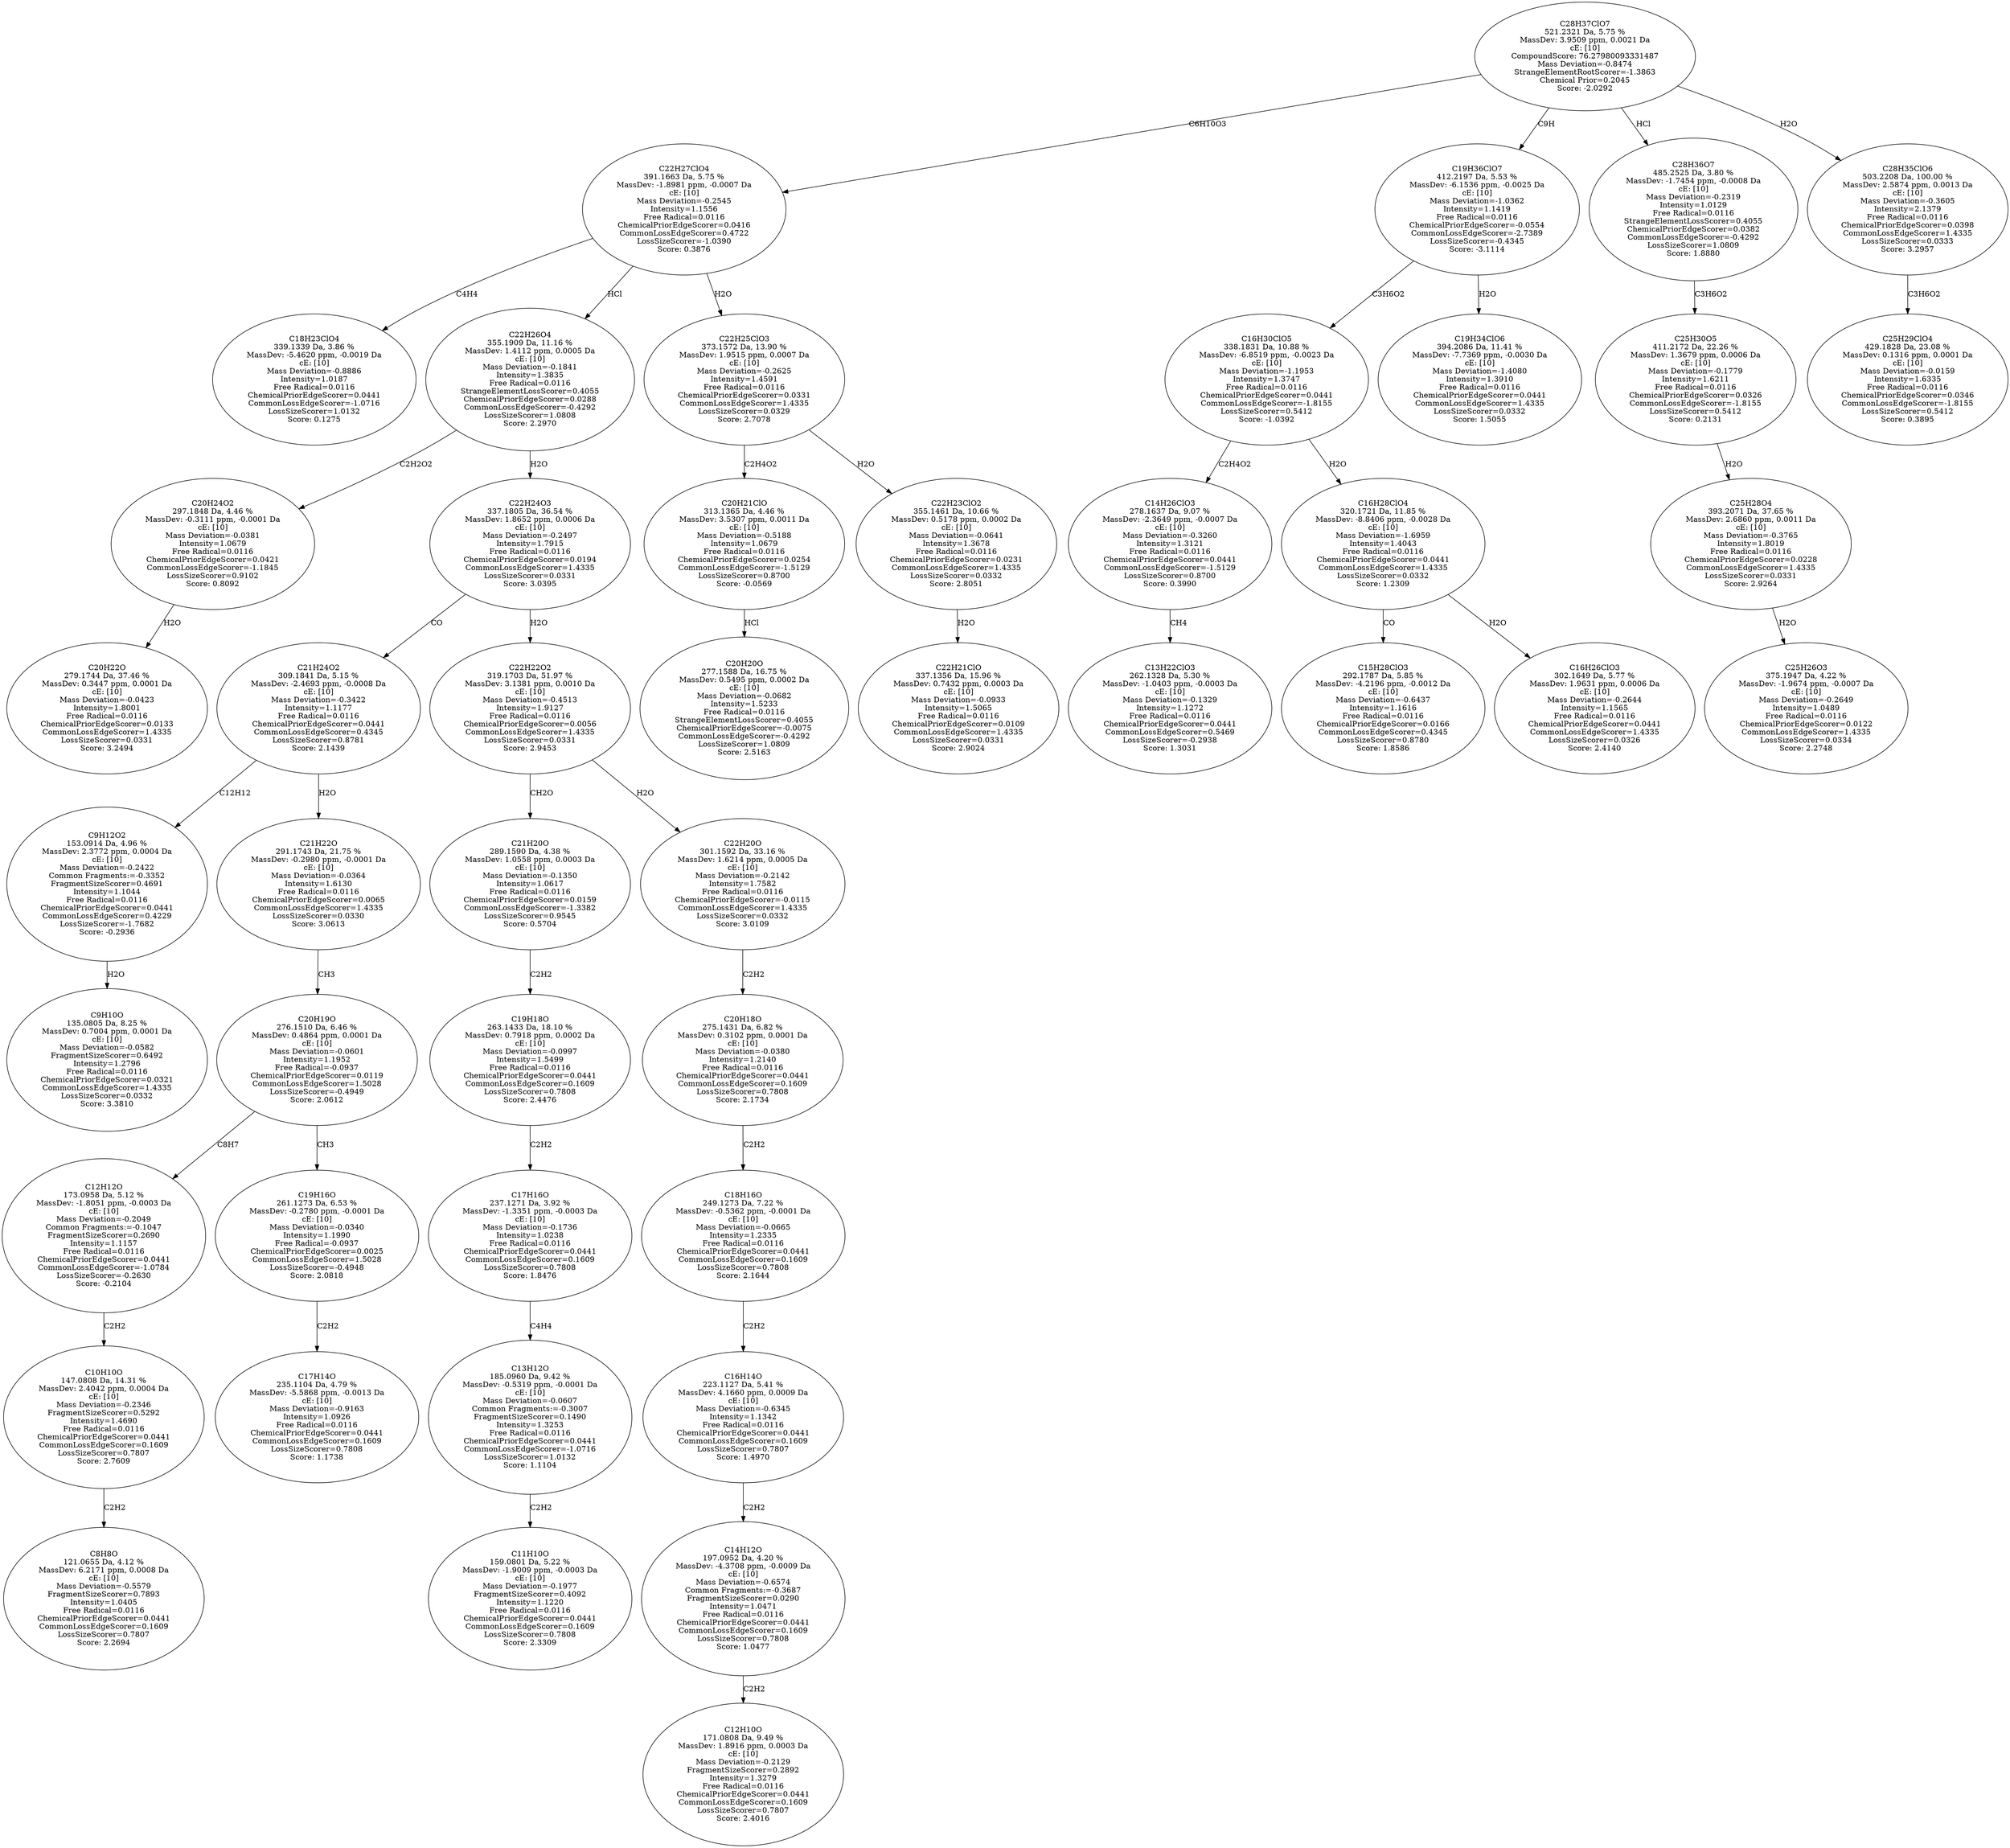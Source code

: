strict digraph {
v1 [label="C18H23ClO4\n339.1339 Da, 3.86 %\nMassDev: -5.4620 ppm, -0.0019 Da\ncE: [10]\nMass Deviation=-0.8886\nIntensity=1.0187\nFree Radical=0.0116\nChemicalPriorEdgeScorer=0.0441\nCommonLossEdgeScorer=-1.0716\nLossSizeScorer=1.0132\nScore: 0.1275"];
v2 [label="C20H22O\n279.1744 Da, 37.46 %\nMassDev: 0.3447 ppm, 0.0001 Da\ncE: [10]\nMass Deviation=-0.0423\nIntensity=1.8001\nFree Radical=0.0116\nChemicalPriorEdgeScorer=0.0133\nCommonLossEdgeScorer=1.4335\nLossSizeScorer=0.0331\nScore: 3.2494"];
v3 [label="C20H24O2\n297.1848 Da, 4.46 %\nMassDev: -0.3111 ppm, -0.0001 Da\ncE: [10]\nMass Deviation=-0.0381\nIntensity=1.0679\nFree Radical=0.0116\nChemicalPriorEdgeScorer=0.0421\nCommonLossEdgeScorer=-1.1845\nLossSizeScorer=0.9102\nScore: 0.8092"];
v4 [label="C9H10O\n135.0805 Da, 8.25 %\nMassDev: 0.7004 ppm, 0.0001 Da\ncE: [10]\nMass Deviation=-0.0582\nFragmentSizeScorer=0.6492\nIntensity=1.2796\nFree Radical=0.0116\nChemicalPriorEdgeScorer=0.0321\nCommonLossEdgeScorer=1.4335\nLossSizeScorer=0.0332\nScore: 3.3810"];
v5 [label="C9H12O2\n153.0914 Da, 4.96 %\nMassDev: 2.3772 ppm, 0.0004 Da\ncE: [10]\nMass Deviation=-0.2422\nCommon Fragments:=-0.3352\nFragmentSizeScorer=0.4691\nIntensity=1.1044\nFree Radical=0.0116\nChemicalPriorEdgeScorer=0.0441\nCommonLossEdgeScorer=0.4229\nLossSizeScorer=-1.7682\nScore: -0.2936"];
v6 [label="C8H8O\n121.0655 Da, 4.12 %\nMassDev: 6.2171 ppm, 0.0008 Da\ncE: [10]\nMass Deviation=-0.5579\nFragmentSizeScorer=0.7893\nIntensity=1.0405\nFree Radical=0.0116\nChemicalPriorEdgeScorer=0.0441\nCommonLossEdgeScorer=0.1609\nLossSizeScorer=0.7807\nScore: 2.2694"];
v7 [label="C10H10O\n147.0808 Da, 14.31 %\nMassDev: 2.4042 ppm, 0.0004 Da\ncE: [10]\nMass Deviation=-0.2346\nFragmentSizeScorer=0.5292\nIntensity=1.4690\nFree Radical=0.0116\nChemicalPriorEdgeScorer=0.0441\nCommonLossEdgeScorer=0.1609\nLossSizeScorer=0.7807\nScore: 2.7609"];
v8 [label="C12H12O\n173.0958 Da, 5.12 %\nMassDev: -1.8051 ppm, -0.0003 Da\ncE: [10]\nMass Deviation=-0.2049\nCommon Fragments:=-0.1047\nFragmentSizeScorer=0.2690\nIntensity=1.1157\nFree Radical=0.0116\nChemicalPriorEdgeScorer=0.0441\nCommonLossEdgeScorer=-1.0784\nLossSizeScorer=-0.2630\nScore: -0.2104"];
v9 [label="C17H14O\n235.1104 Da, 4.79 %\nMassDev: -5.5868 ppm, -0.0013 Da\ncE: [10]\nMass Deviation=-0.9163\nIntensity=1.0926\nFree Radical=0.0116\nChemicalPriorEdgeScorer=0.0441\nCommonLossEdgeScorer=0.1609\nLossSizeScorer=0.7808\nScore: 1.1738"];
v10 [label="C19H16O\n261.1273 Da, 6.53 %\nMassDev: -0.2780 ppm, -0.0001 Da\ncE: [10]\nMass Deviation=-0.0340\nIntensity=1.1990\nFree Radical=-0.0937\nChemicalPriorEdgeScorer=0.0025\nCommonLossEdgeScorer=1.5028\nLossSizeScorer=-0.4948\nScore: 2.0818"];
v11 [label="C20H19O\n276.1510 Da, 6.46 %\nMassDev: 0.4864 ppm, 0.0001 Da\ncE: [10]\nMass Deviation=-0.0601\nIntensity=1.1952\nFree Radical=-0.0937\nChemicalPriorEdgeScorer=0.0119\nCommonLossEdgeScorer=1.5028\nLossSizeScorer=-0.4949\nScore: 2.0612"];
v12 [label="C21H22O\n291.1743 Da, 21.75 %\nMassDev: -0.2980 ppm, -0.0001 Da\ncE: [10]\nMass Deviation=-0.0364\nIntensity=1.6130\nFree Radical=0.0116\nChemicalPriorEdgeScorer=0.0065\nCommonLossEdgeScorer=1.4335\nLossSizeScorer=0.0330\nScore: 3.0613"];
v13 [label="C21H24O2\n309.1841 Da, 5.15 %\nMassDev: -2.4693 ppm, -0.0008 Da\ncE: [10]\nMass Deviation=-0.3422\nIntensity=1.1177\nFree Radical=0.0116\nChemicalPriorEdgeScorer=0.0441\nCommonLossEdgeScorer=0.4345\nLossSizeScorer=0.8781\nScore: 2.1439"];
v14 [label="C11H10O\n159.0801 Da, 5.22 %\nMassDev: -1.9009 ppm, -0.0003 Da\ncE: [10]\nMass Deviation=-0.1977\nFragmentSizeScorer=0.4092\nIntensity=1.1220\nFree Radical=0.0116\nChemicalPriorEdgeScorer=0.0441\nCommonLossEdgeScorer=0.1609\nLossSizeScorer=0.7808\nScore: 2.3309"];
v15 [label="C13H12O\n185.0960 Da, 9.42 %\nMassDev: -0.5319 ppm, -0.0001 Da\ncE: [10]\nMass Deviation=-0.0607\nCommon Fragments:=-0.3007\nFragmentSizeScorer=0.1490\nIntensity=1.3253\nFree Radical=0.0116\nChemicalPriorEdgeScorer=0.0441\nCommonLossEdgeScorer=-1.0716\nLossSizeScorer=1.0132\nScore: 1.1104"];
v16 [label="C17H16O\n237.1271 Da, 3.92 %\nMassDev: -1.3351 ppm, -0.0003 Da\ncE: [10]\nMass Deviation=-0.1736\nIntensity=1.0238\nFree Radical=0.0116\nChemicalPriorEdgeScorer=0.0441\nCommonLossEdgeScorer=0.1609\nLossSizeScorer=0.7808\nScore: 1.8476"];
v17 [label="C19H18O\n263.1433 Da, 18.10 %\nMassDev: 0.7918 ppm, 0.0002 Da\ncE: [10]\nMass Deviation=-0.0997\nIntensity=1.5499\nFree Radical=0.0116\nChemicalPriorEdgeScorer=0.0441\nCommonLossEdgeScorer=0.1609\nLossSizeScorer=0.7808\nScore: 2.4476"];
v18 [label="C21H20O\n289.1590 Da, 4.38 %\nMassDev: 1.0558 ppm, 0.0003 Da\ncE: [10]\nMass Deviation=-0.1350\nIntensity=1.0617\nFree Radical=0.0116\nChemicalPriorEdgeScorer=0.0159\nCommonLossEdgeScorer=-1.3382\nLossSizeScorer=0.9545\nScore: 0.5704"];
v19 [label="C12H10O\n171.0808 Da, 9.49 %\nMassDev: 1.8916 ppm, 0.0003 Da\ncE: [10]\nMass Deviation=-0.2129\nFragmentSizeScorer=0.2892\nIntensity=1.3279\nFree Radical=0.0116\nChemicalPriorEdgeScorer=0.0441\nCommonLossEdgeScorer=0.1609\nLossSizeScorer=0.7807\nScore: 2.4016"];
v20 [label="C14H12O\n197.0952 Da, 4.20 %\nMassDev: -4.3708 ppm, -0.0009 Da\ncE: [10]\nMass Deviation=-0.6574\nCommon Fragments:=-0.3687\nFragmentSizeScorer=0.0290\nIntensity=1.0471\nFree Radical=0.0116\nChemicalPriorEdgeScorer=0.0441\nCommonLossEdgeScorer=0.1609\nLossSizeScorer=0.7808\nScore: 1.0477"];
v21 [label="C16H14O\n223.1127 Da, 5.41 %\nMassDev: 4.1660 ppm, 0.0009 Da\ncE: [10]\nMass Deviation=-0.6345\nIntensity=1.1342\nFree Radical=0.0116\nChemicalPriorEdgeScorer=0.0441\nCommonLossEdgeScorer=0.1609\nLossSizeScorer=0.7807\nScore: 1.4970"];
v22 [label="C18H16O\n249.1273 Da, 7.22 %\nMassDev: -0.5362 ppm, -0.0001 Da\ncE: [10]\nMass Deviation=-0.0665\nIntensity=1.2335\nFree Radical=0.0116\nChemicalPriorEdgeScorer=0.0441\nCommonLossEdgeScorer=0.1609\nLossSizeScorer=0.7808\nScore: 2.1644"];
v23 [label="C20H18O\n275.1431 Da, 6.82 %\nMassDev: 0.3102 ppm, 0.0001 Da\ncE: [10]\nMass Deviation=-0.0380\nIntensity=1.2140\nFree Radical=0.0116\nChemicalPriorEdgeScorer=0.0441\nCommonLossEdgeScorer=0.1609\nLossSizeScorer=0.7808\nScore: 2.1734"];
v24 [label="C22H20O\n301.1592 Da, 33.16 %\nMassDev: 1.6214 ppm, 0.0005 Da\ncE: [10]\nMass Deviation=-0.2142\nIntensity=1.7582\nFree Radical=0.0116\nChemicalPriorEdgeScorer=-0.0115\nCommonLossEdgeScorer=1.4335\nLossSizeScorer=0.0332\nScore: 3.0109"];
v25 [label="C22H22O2\n319.1703 Da, 51.97 %\nMassDev: 3.1381 ppm, 0.0010 Da\ncE: [10]\nMass Deviation=-0.4513\nIntensity=1.9127\nFree Radical=0.0116\nChemicalPriorEdgeScorer=0.0056\nCommonLossEdgeScorer=1.4335\nLossSizeScorer=0.0331\nScore: 2.9453"];
v26 [label="C22H24O3\n337.1805 Da, 36.54 %\nMassDev: 1.8652 ppm, 0.0006 Da\ncE: [10]\nMass Deviation=-0.2497\nIntensity=1.7915\nFree Radical=0.0116\nChemicalPriorEdgeScorer=0.0194\nCommonLossEdgeScorer=1.4335\nLossSizeScorer=0.0331\nScore: 3.0395"];
v27 [label="C22H26O4\n355.1909 Da, 11.16 %\nMassDev: 1.4112 ppm, 0.0005 Da\ncE: [10]\nMass Deviation=-0.1841\nIntensity=1.3835\nFree Radical=0.0116\nStrangeElementLossScorer=0.4055\nChemicalPriorEdgeScorer=0.0288\nCommonLossEdgeScorer=-0.4292\nLossSizeScorer=1.0808\nScore: 2.2970"];
v28 [label="C20H20O\n277.1588 Da, 16.75 %\nMassDev: 0.5495 ppm, 0.0002 Da\ncE: [10]\nMass Deviation=-0.0682\nIntensity=1.5233\nFree Radical=0.0116\nStrangeElementLossScorer=0.4055\nChemicalPriorEdgeScorer=-0.0075\nCommonLossEdgeScorer=-0.4292\nLossSizeScorer=1.0809\nScore: 2.5163"];
v29 [label="C20H21ClO\n313.1365 Da, 4.46 %\nMassDev: 3.5307 ppm, 0.0011 Da\ncE: [10]\nMass Deviation=-0.5188\nIntensity=1.0679\nFree Radical=0.0116\nChemicalPriorEdgeScorer=0.0254\nCommonLossEdgeScorer=-1.5129\nLossSizeScorer=0.8700\nScore: -0.0569"];
v30 [label="C22H21ClO\n337.1356 Da, 15.96 %\nMassDev: 0.7432 ppm, 0.0003 Da\ncE: [10]\nMass Deviation=-0.0933\nIntensity=1.5065\nFree Radical=0.0116\nChemicalPriorEdgeScorer=0.0109\nCommonLossEdgeScorer=1.4335\nLossSizeScorer=0.0331\nScore: 2.9024"];
v31 [label="C22H23ClO2\n355.1461 Da, 10.66 %\nMassDev: 0.5178 ppm, 0.0002 Da\ncE: [10]\nMass Deviation=-0.0641\nIntensity=1.3678\nFree Radical=0.0116\nChemicalPriorEdgeScorer=0.0231\nCommonLossEdgeScorer=1.4335\nLossSizeScorer=0.0332\nScore: 2.8051"];
v32 [label="C22H25ClO3\n373.1572 Da, 13.90 %\nMassDev: 1.9515 ppm, 0.0007 Da\ncE: [10]\nMass Deviation=-0.2625\nIntensity=1.4591\nFree Radical=0.0116\nChemicalPriorEdgeScorer=0.0331\nCommonLossEdgeScorer=1.4335\nLossSizeScorer=0.0329\nScore: 2.7078"];
v33 [label="C22H27ClO4\n391.1663 Da, 5.75 %\nMassDev: -1.8981 ppm, -0.0007 Da\ncE: [10]\nMass Deviation=-0.2545\nIntensity=1.1556\nFree Radical=0.0116\nChemicalPriorEdgeScorer=0.0416\nCommonLossEdgeScorer=0.4722\nLossSizeScorer=-1.0390\nScore: 0.3876"];
v34 [label="C13H22ClO3\n262.1328 Da, 5.30 %\nMassDev: -1.0403 ppm, -0.0003 Da\ncE: [10]\nMass Deviation=-0.1329\nIntensity=1.1272\nFree Radical=0.0116\nChemicalPriorEdgeScorer=0.0441\nCommonLossEdgeScorer=0.5469\nLossSizeScorer=-0.2938\nScore: 1.3031"];
v35 [label="C14H26ClO3\n278.1637 Da, 9.07 %\nMassDev: -2.3649 ppm, -0.0007 Da\ncE: [10]\nMass Deviation=-0.3260\nIntensity=1.3121\nFree Radical=0.0116\nChemicalPriorEdgeScorer=0.0441\nCommonLossEdgeScorer=-1.5129\nLossSizeScorer=0.8700\nScore: 0.3990"];
v36 [label="C15H28ClO3\n292.1787 Da, 5.85 %\nMassDev: -4.2196 ppm, -0.0012 Da\ncE: [10]\nMass Deviation=-0.6437\nIntensity=1.1616\nFree Radical=0.0116\nChemicalPriorEdgeScorer=0.0166\nCommonLossEdgeScorer=0.4345\nLossSizeScorer=0.8780\nScore: 1.8586"];
v37 [label="C16H26ClO3\n302.1649 Da, 5.77 %\nMassDev: 1.9631 ppm, 0.0006 Da\ncE: [10]\nMass Deviation=-0.2644\nIntensity=1.1565\nFree Radical=0.0116\nChemicalPriorEdgeScorer=0.0441\nCommonLossEdgeScorer=1.4335\nLossSizeScorer=0.0326\nScore: 2.4140"];
v38 [label="C16H28ClO4\n320.1721 Da, 11.85 %\nMassDev: -8.8406 ppm, -0.0028 Da\ncE: [10]\nMass Deviation=-1.6959\nIntensity=1.4043\nFree Radical=0.0116\nChemicalPriorEdgeScorer=0.0441\nCommonLossEdgeScorer=1.4335\nLossSizeScorer=0.0332\nScore: 1.2309"];
v39 [label="C16H30ClO5\n338.1831 Da, 10.88 %\nMassDev: -6.8519 ppm, -0.0023 Da\ncE: [10]\nMass Deviation=-1.1953\nIntensity=1.3747\nFree Radical=0.0116\nChemicalPriorEdgeScorer=0.0441\nCommonLossEdgeScorer=-1.8155\nLossSizeScorer=0.5412\nScore: -1.0392"];
v40 [label="C19H34ClO6\n394.2086 Da, 11.41 %\nMassDev: -7.7369 ppm, -0.0030 Da\ncE: [10]\nMass Deviation=-1.4080\nIntensity=1.3910\nFree Radical=0.0116\nChemicalPriorEdgeScorer=0.0441\nCommonLossEdgeScorer=1.4335\nLossSizeScorer=0.0332\nScore: 1.5055"];
v41 [label="C19H36ClO7\n412.2197 Da, 5.53 %\nMassDev: -6.1536 ppm, -0.0025 Da\ncE: [10]\nMass Deviation=-1.0362\nIntensity=1.1419\nFree Radical=0.0116\nChemicalPriorEdgeScorer=-0.0554\nCommonLossEdgeScorer=-2.7389\nLossSizeScorer=-0.4345\nScore: -3.1114"];
v42 [label="C25H26O3\n375.1947 Da, 4.22 %\nMassDev: -1.9674 ppm, -0.0007 Da\ncE: [10]\nMass Deviation=-0.2649\nIntensity=1.0489\nFree Radical=0.0116\nChemicalPriorEdgeScorer=0.0122\nCommonLossEdgeScorer=1.4335\nLossSizeScorer=0.0334\nScore: 2.2748"];
v43 [label="C25H28O4\n393.2071 Da, 37.65 %\nMassDev: 2.6860 ppm, 0.0011 Da\ncE: [10]\nMass Deviation=-0.3765\nIntensity=1.8019\nFree Radical=0.0116\nChemicalPriorEdgeScorer=0.0228\nCommonLossEdgeScorer=1.4335\nLossSizeScorer=0.0331\nScore: 2.9264"];
v44 [label="C25H30O5\n411.2172 Da, 22.26 %\nMassDev: 1.3679 ppm, 0.0006 Da\ncE: [10]\nMass Deviation=-0.1779\nIntensity=1.6211\nFree Radical=0.0116\nChemicalPriorEdgeScorer=0.0326\nCommonLossEdgeScorer=-1.8155\nLossSizeScorer=0.5412\nScore: 0.2131"];
v45 [label="C28H36O7\n485.2525 Da, 3.80 %\nMassDev: -1.7454 ppm, -0.0008 Da\ncE: [10]\nMass Deviation=-0.2319\nIntensity=1.0129\nFree Radical=0.0116\nStrangeElementLossScorer=0.4055\nChemicalPriorEdgeScorer=0.0382\nCommonLossEdgeScorer=-0.4292\nLossSizeScorer=1.0809\nScore: 1.8880"];
v46 [label="C25H29ClO4\n429.1828 Da, 23.08 %\nMassDev: 0.1316 ppm, 0.0001 Da\ncE: [10]\nMass Deviation=-0.0159\nIntensity=1.6335\nFree Radical=0.0116\nChemicalPriorEdgeScorer=0.0346\nCommonLossEdgeScorer=-1.8155\nLossSizeScorer=0.5412\nScore: 0.3895"];
v47 [label="C28H35ClO6\n503.2208 Da, 100.00 %\nMassDev: 2.5874 ppm, 0.0013 Da\ncE: [10]\nMass Deviation=-0.3605\nIntensity=2.1379\nFree Radical=0.0116\nChemicalPriorEdgeScorer=0.0398\nCommonLossEdgeScorer=1.4335\nLossSizeScorer=0.0333\nScore: 3.2957"];
v48 [label="C28H37ClO7\n521.2321 Da, 5.75 %\nMassDev: 3.9509 ppm, 0.0021 Da\ncE: [10]\nCompoundScore: 76.27980093331487\nMass Deviation=-0.8474\nStrangeElementRootScorer=-1.3863\nChemical Prior=0.2045\nScore: -2.0292"];
v33 -> v1 [label="C4H4"];
v3 -> v2 [label="H2O"];
v27 -> v3 [label="C2H2O2"];
v5 -> v4 [label="H2O"];
v13 -> v5 [label="C12H12"];
v7 -> v6 [label="C2H2"];
v8 -> v7 [label="C2H2"];
v11 -> v8 [label="C8H7"];
v10 -> v9 [label="C2H2"];
v11 -> v10 [label="CH3"];
v12 -> v11 [label="CH3"];
v13 -> v12 [label="H2O"];
v26 -> v13 [label="CO"];
v15 -> v14 [label="C2H2"];
v16 -> v15 [label="C4H4"];
v17 -> v16 [label="C2H2"];
v18 -> v17 [label="C2H2"];
v25 -> v18 [label="CH2O"];
v20 -> v19 [label="C2H2"];
v21 -> v20 [label="C2H2"];
v22 -> v21 [label="C2H2"];
v23 -> v22 [label="C2H2"];
v24 -> v23 [label="C2H2"];
v25 -> v24 [label="H2O"];
v26 -> v25 [label="H2O"];
v27 -> v26 [label="H2O"];
v33 -> v27 [label="HCl"];
v29 -> v28 [label="HCl"];
v32 -> v29 [label="C2H4O2"];
v31 -> v30 [label="H2O"];
v32 -> v31 [label="H2O"];
v33 -> v32 [label="H2O"];
v48 -> v33 [label="C6H10O3"];
v35 -> v34 [label="CH4"];
v39 -> v35 [label="C2H4O2"];
v38 -> v36 [label="CO"];
v38 -> v37 [label="H2O"];
v39 -> v38 [label="H2O"];
v41 -> v39 [label="C3H6O2"];
v41 -> v40 [label="H2O"];
v48 -> v41 [label="C9H"];
v43 -> v42 [label="H2O"];
v44 -> v43 [label="H2O"];
v45 -> v44 [label="C3H6O2"];
v48 -> v45 [label="HCl"];
v47 -> v46 [label="C3H6O2"];
v48 -> v47 [label="H2O"];
}